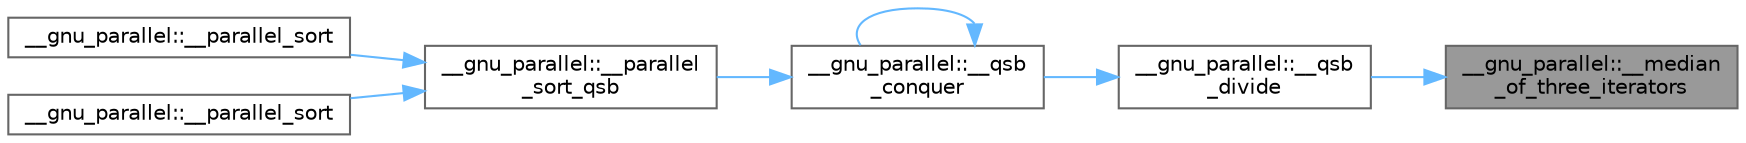 digraph "__gnu_parallel::__median_of_three_iterators"
{
 // LATEX_PDF_SIZE
  bgcolor="transparent";
  edge [fontname=Helvetica,fontsize=10,labelfontname=Helvetica,labelfontsize=10];
  node [fontname=Helvetica,fontsize=10,shape=box,height=0.2,width=0.4];
  rankdir="RL";
  Node1 [id="Node000001",label="__gnu_parallel::__median\l_of_three_iterators",height=0.2,width=0.4,color="gray40", fillcolor="grey60", style="filled", fontcolor="black",tooltip="Compute the median of three referenced elements, according to __comp."];
  Node1 -> Node2 [id="edge7_Node000001_Node000002",dir="back",color="steelblue1",style="solid",tooltip=" "];
  Node2 [id="Node000002",label="__gnu_parallel::__qsb\l_divide",height=0.2,width=0.4,color="grey40", fillcolor="white", style="filled",URL="$namespace____gnu__parallel.html#af5df990f9c6b42ec71b0b3245efd8e56",tooltip="Balanced quicksort divide step."];
  Node2 -> Node3 [id="edge8_Node000002_Node000003",dir="back",color="steelblue1",style="solid",tooltip=" "];
  Node3 [id="Node000003",label="__gnu_parallel::__qsb\l_conquer",height=0.2,width=0.4,color="grey40", fillcolor="white", style="filled",URL="$namespace____gnu__parallel.html#a8d9c5686c4621822c7c3cdd015f7e693",tooltip="Quicksort conquer step."];
  Node3 -> Node4 [id="edge9_Node000003_Node000004",dir="back",color="steelblue1",style="solid",tooltip=" "];
  Node4 [id="Node000004",label="__gnu_parallel::__parallel\l_sort_qsb",height=0.2,width=0.4,color="grey40", fillcolor="white", style="filled",URL="$namespace____gnu__parallel.html#a4093dd098b32542e3d3f43ebd4c6f940",tooltip="Top-level quicksort routine."];
  Node4 -> Node5 [id="edge10_Node000004_Node000005",dir="back",color="steelblue1",style="solid",tooltip=" "];
  Node5 [id="Node000005",label="__gnu_parallel::__parallel_sort",height=0.2,width=0.4,color="grey40", fillcolor="white", style="filled",URL="$namespace____gnu__parallel.html#a000f037b08d237d140dd6144a11fb73f",tooltip="Choose balanced quicksort for parallel sorting."];
  Node4 -> Node6 [id="edge11_Node000004_Node000006",dir="back",color="steelblue1",style="solid",tooltip=" "];
  Node6 [id="Node000006",label="__gnu_parallel::__parallel_sort",height=0.2,width=0.4,color="grey40", fillcolor="white", style="filled",URL="$namespace____gnu__parallel.html#aa47b469dd82347dd63c3996eda2e237b",tooltip="Choose a parallel sorting algorithm."];
  Node3 -> Node3 [id="edge12_Node000003_Node000003",dir="back",color="steelblue1",style="solid",tooltip=" "];
}
